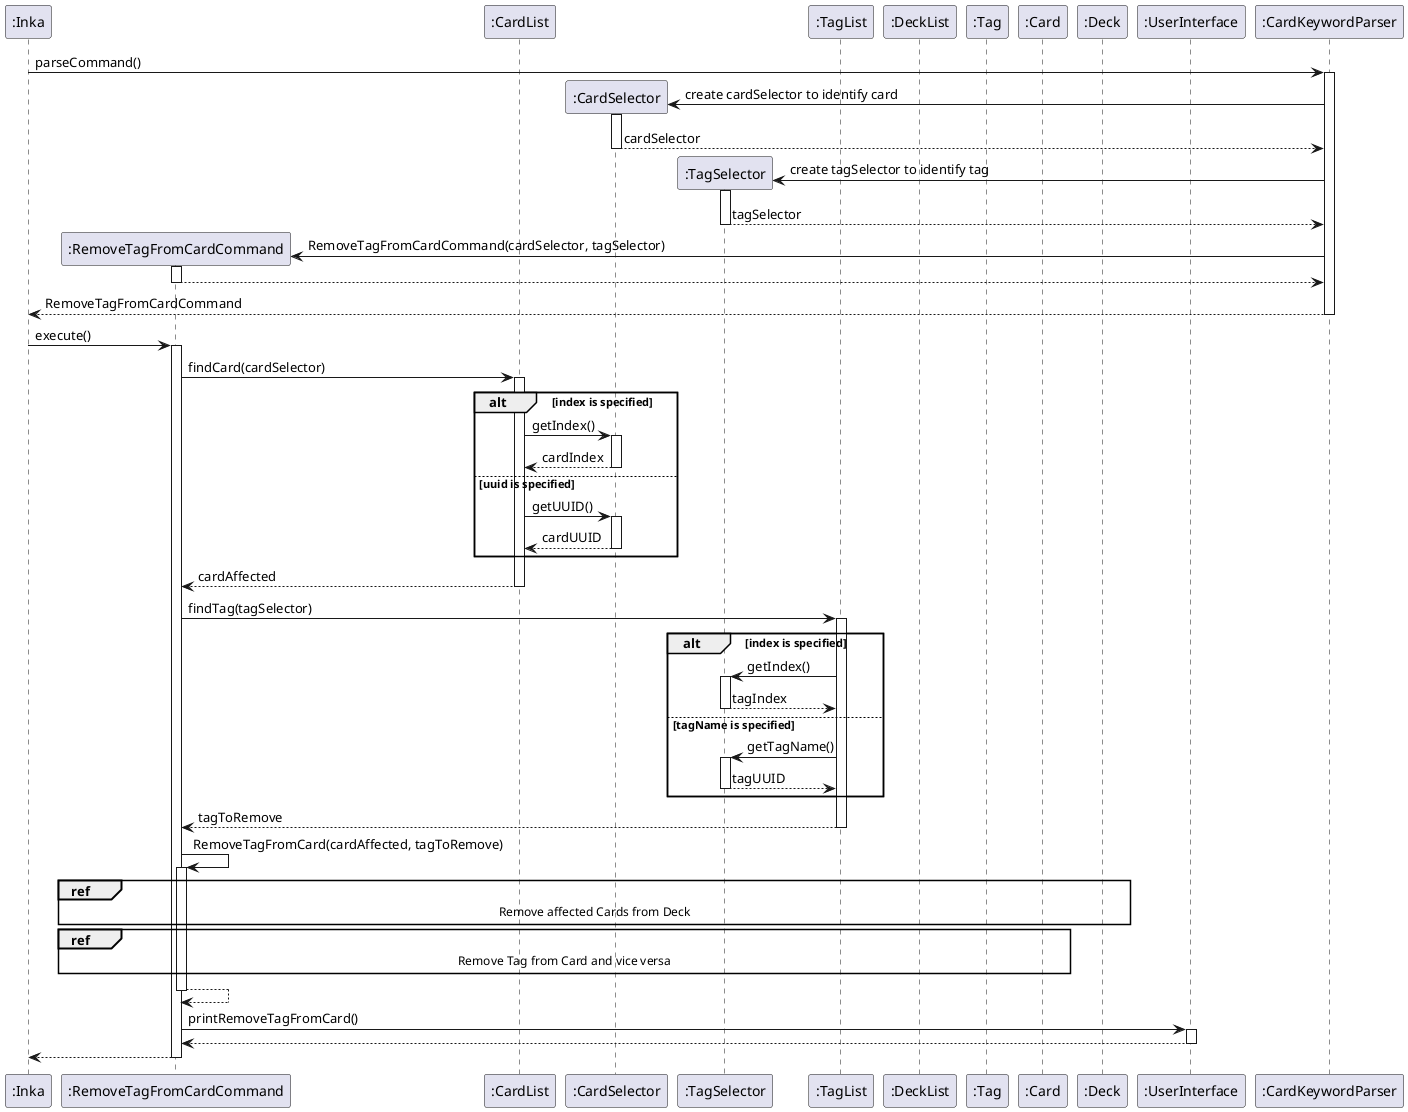 @startuml
autoactivate on

participant ":Inka" as Inka
participant ":RemoveTagFromCardCommand" as RemoveTagFromCardCommand
participant ":TagList" as TagList
participant ":CardList" as CardList
participant ":CardSelector" as CardSelector
participant ":TagSelector" as TagSelector
participant ":TagList" as TagList
participant ":DeckList" as DeckList
participant ":Tag" as Tag
participant ":Card" as Card
participant ":Deck" as Deck
participant ":UserInterface" as UserInterface
participant ":CardKeywordParser" as CardKeywordParser

Inka -> CardKeywordParser : parseCommand()

Create CardSelector
CardKeywordParser -> CardSelector : create cardSelector to identify card
return cardSelector

Create TagSelector
CardKeywordParser -> TagSelector : create tagSelector to identify tag
return tagSelector

Create RemoveTagFromCardCommand
CardKeywordParser -> RemoveTagFromCardCommand : RemoveTagFromCardCommand(cardSelector, tagSelector)
return

return RemoveTagFromCardCommand

Inka -> RemoveTagFromCardCommand: execute()
RemoveTagFromCardCommand -> CardList : findCard(cardSelector)

alt index is specified
CardList -> CardSelector : getIndex()
return cardIndex
else uuid is specified
CardList -> CardSelector : getUUID()
return cardUUID
end
return cardAffected


RemoveTagFromCardCommand -> TagList : findTag(tagSelector)

alt index is specified
TagList -> TagSelector : getIndex()
return tagIndex
else tagName is specified
TagList -> TagSelector : getTagName()
return tagUUID
end
return tagToRemove

RemoveTagFromCardCommand -> RemoveTagFromCardCommand : RemoveTagFromCard(cardAffected, tagToRemove)


ref over RemoveTagFromCardCommand, Tag, DeckList, Deck
Remove affected Cards from Deck
end ref

'opt tagToRemove.isDeckEmpty()
'RemoveTagFromCardCommand -> Tag : getDecks()
'return decksUUIDArr
'loop curr uuid of decksUUIDArr != null
'RemoveTagFromCardCommand -> DeckList : findDeckFromUUID(deckUUID)
'return affectedDeck
'RemoveTagFromCardCommand -> Deck : removeCardFromMap(cardAffected)
'
'end loop
'end

ref over RemoveTagFromCardCommand, Tag, Card
Remove Tag from Card and vice versa
end ref

'opt cardAffected.getUUID() != null
'RemoveTagFromCardCommand -> Card : getUUID()
'return cardUUID
'RemoveTagFromCardCommand -> Tag : removeCard(cardUUID)
'return
'RemoveTagFromCardCommand -> Tag : getUUID()
'return tagUUID
'RemoveTagFromCardCommand -> Card : removeTag(tagUUID)
'return

'end
return

RemoveTagFromCardCommand -> UserInterface : printRemoveTagFromCard()
return

return

@enduml
